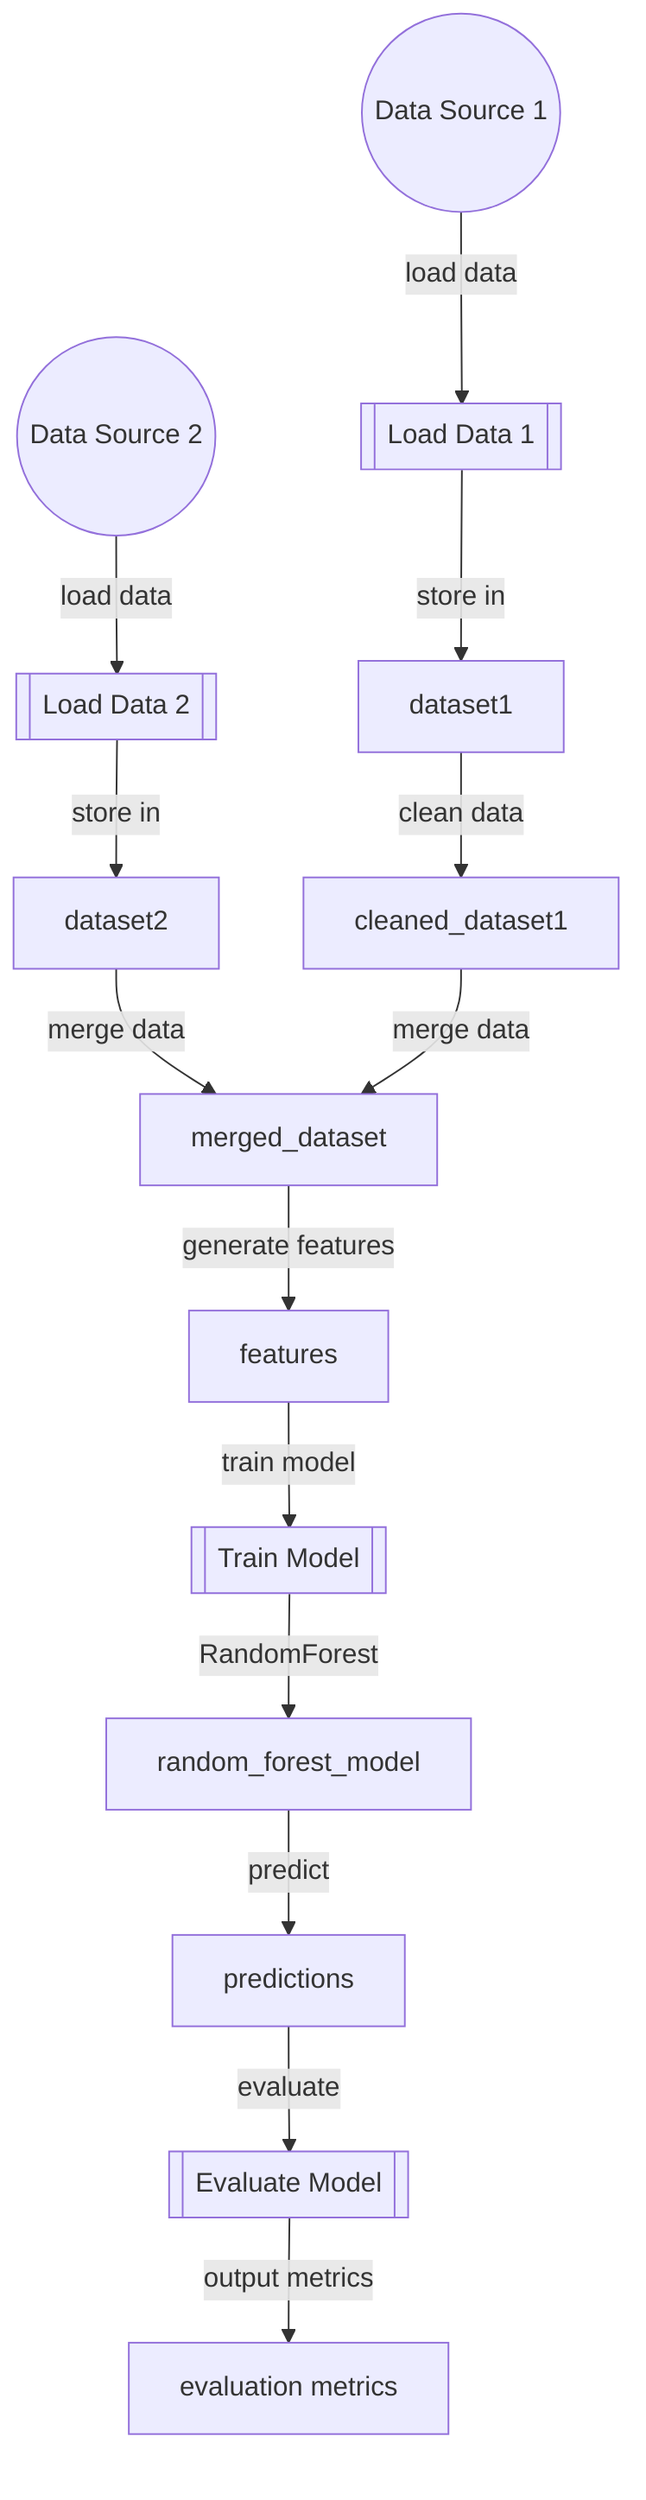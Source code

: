 flowchart TD;
    %% Data sources and loading
    DataFile1(("Data Source 1")) -->|load data| LoadData1
    DataFile2(("Data Source 2")) -->|load data| LoadData2
    
    %% Data loading
    LoadData1[["Load Data 1"]] -->|store in| Dataset1["dataset1"]
    LoadData2[["Load Data 2"]] -->|store in| Dataset2["dataset2"]
    
    %% Data Preprocessing
    Dataset1 -->|clean data| CleanedDataset1["cleaned_dataset1"]
    Dataset2 -->|merge data| MergedDataset["merged_dataset"]
    CleanedDataset1 -->|merge data| MergedDataset
    
    %% Feature Engineering
    MergedDataset -->|generate features| Features["features"]
    
    %% Modeling
    Features -->|train model| ModelTraining[["Train Model"]]
    ModelTraining -->|RandomForest| RandomForestModel["random_forest_model"]
    
    %% Evaluation
    RandomForestModel -->|predict| Predictions["predictions"]
    Predictions -->|evaluate| ModelEvaluation[["Evaluate Model"]]
    ModelEvaluation -->|output metrics| EvaluationMetrics["evaluation metrics"]